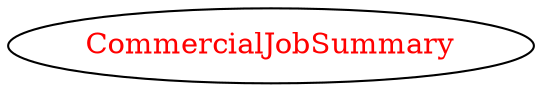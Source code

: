 digraph dependencyGraph {
 concentrate=true;
 ranksep="2.0";
 rankdir="LR"; 
 splines="ortho";
"CommercialJobSummary" [fontcolor="red"];
}